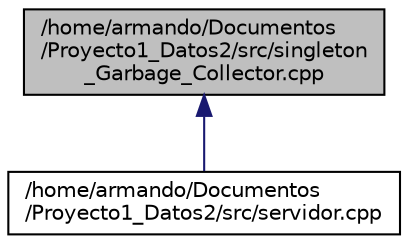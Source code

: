 digraph "/home/armando/Documentos/Proyecto1_Datos2/src/singleton_Garbage_Collector.cpp"
{
  edge [fontname="Helvetica",fontsize="10",labelfontname="Helvetica",labelfontsize="10"];
  node [fontname="Helvetica",fontsize="10",shape=record];
  Node3 [label="/home/armando/Documentos\l/Proyecto1_Datos2/src/singleton\l_Garbage_Collector.cpp",height=0.2,width=0.4,color="black", fillcolor="grey75", style="filled", fontcolor="black"];
  Node3 -> Node4 [dir="back",color="midnightblue",fontsize="10",style="solid",fontname="Helvetica"];
  Node4 [label="/home/armando/Documentos\l/Proyecto1_Datos2/src/servidor.cpp",height=0.2,width=0.4,color="black", fillcolor="white", style="filled",URL="$servidor_8cpp.html"];
}

